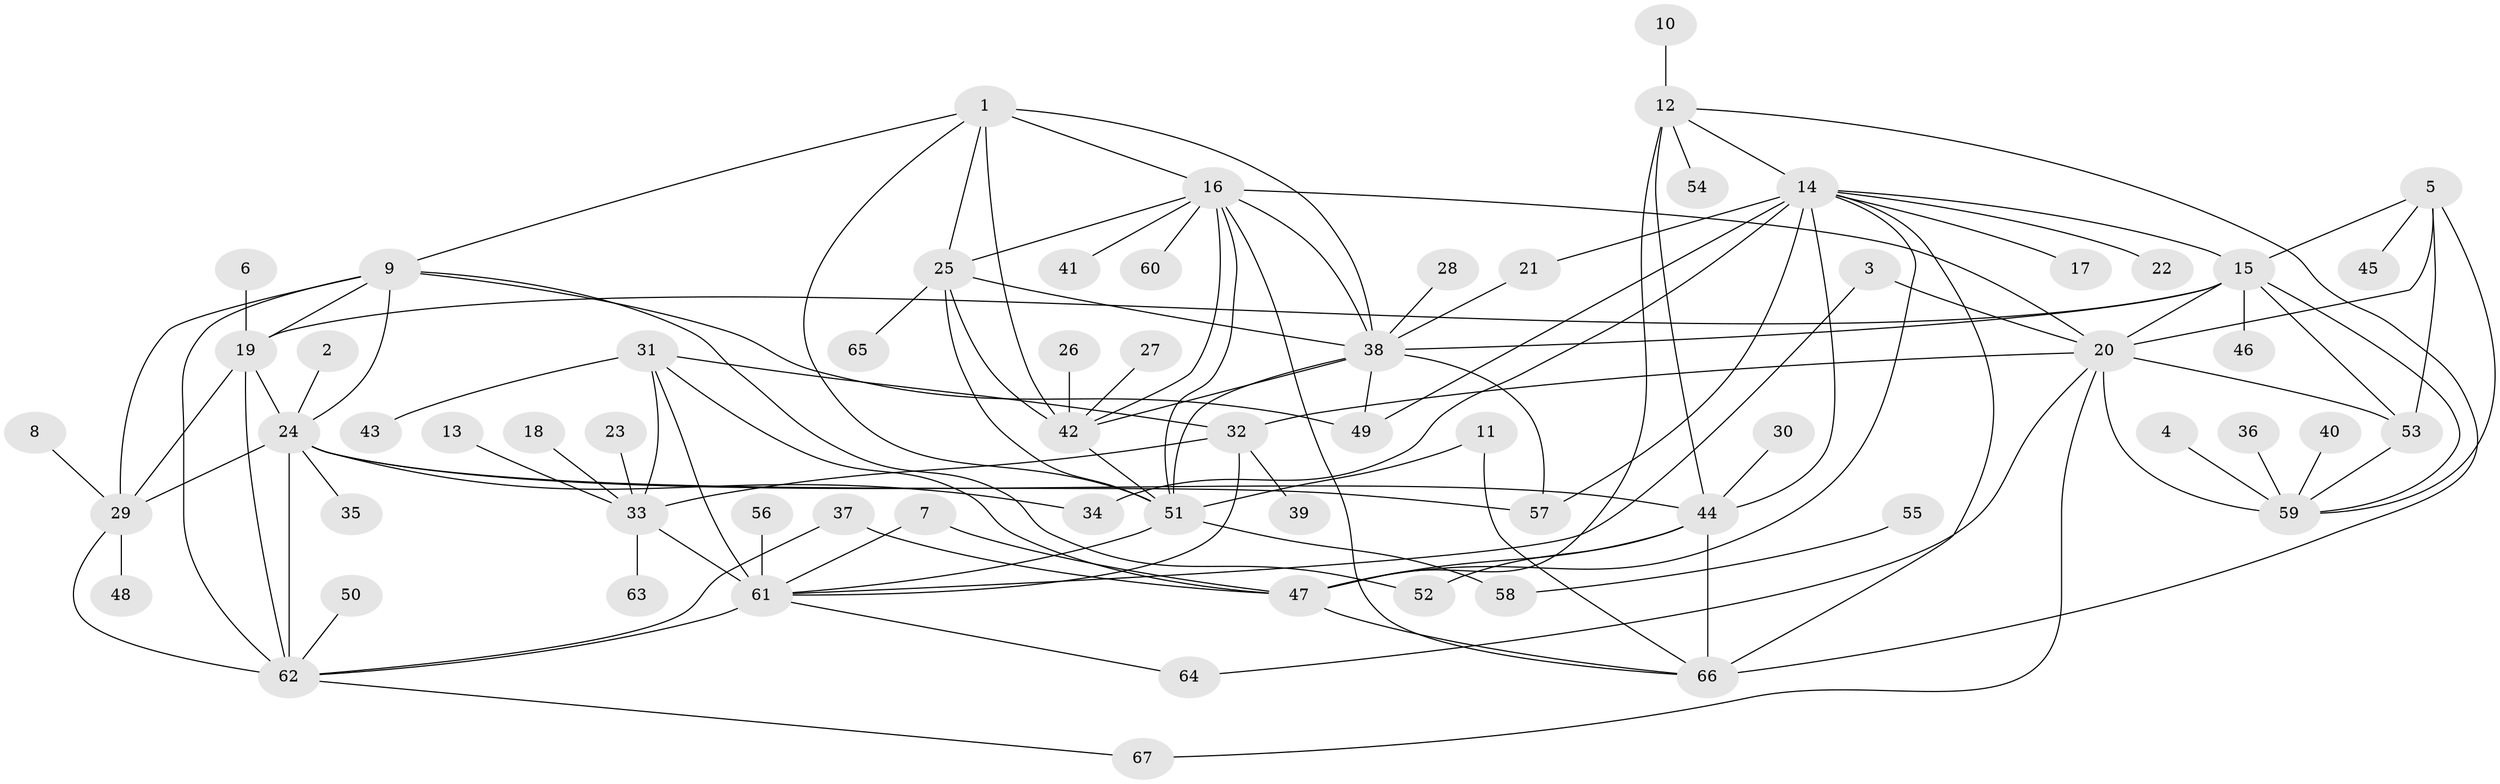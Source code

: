 // original degree distribution, {9: 0.07462686567164178, 10: 0.04477611940298507, 6: 0.022388059701492536, 7: 0.029850746268656716, 8: 0.029850746268656716, 11: 0.007462686567164179, 12: 0.007462686567164179, 14: 0.007462686567164179, 3: 0.05223880597014925, 1: 0.5671641791044776, 2: 0.14925373134328357, 4: 0.007462686567164179}
// Generated by graph-tools (version 1.1) at 2025/45/03/06/25 01:45:10]
// undirected, 67 vertices, 117 edges
graph export_dot {
graph [start="1"]
  node [color=gray90,style=filled];
  1;
  2;
  3;
  4;
  5;
  6;
  7;
  8;
  9;
  10;
  11;
  12;
  13;
  14;
  15;
  16;
  17;
  18;
  19;
  20;
  21;
  22;
  23;
  24;
  25;
  26;
  27;
  28;
  29;
  30;
  31;
  32;
  33;
  34;
  35;
  36;
  37;
  38;
  39;
  40;
  41;
  42;
  43;
  44;
  45;
  46;
  47;
  48;
  49;
  50;
  51;
  52;
  53;
  54;
  55;
  56;
  57;
  58;
  59;
  60;
  61;
  62;
  63;
  64;
  65;
  66;
  67;
  1 -- 9 [weight=1.0];
  1 -- 16 [weight=1.0];
  1 -- 25 [weight=1.0];
  1 -- 38 [weight=1.0];
  1 -- 42 [weight=1.0];
  1 -- 51 [weight=1.0];
  2 -- 24 [weight=1.0];
  3 -- 20 [weight=1.0];
  3 -- 61 [weight=1.0];
  4 -- 59 [weight=1.0];
  5 -- 15 [weight=1.0];
  5 -- 20 [weight=2.0];
  5 -- 45 [weight=1.0];
  5 -- 53 [weight=1.0];
  5 -- 59 [weight=1.0];
  6 -- 19 [weight=1.0];
  7 -- 47 [weight=1.0];
  7 -- 61 [weight=1.0];
  8 -- 29 [weight=1.0];
  9 -- 19 [weight=1.0];
  9 -- 24 [weight=2.0];
  9 -- 29 [weight=1.0];
  9 -- 49 [weight=1.0];
  9 -- 52 [weight=1.0];
  9 -- 62 [weight=1.0];
  10 -- 12 [weight=1.0];
  11 -- 51 [weight=1.0];
  11 -- 66 [weight=1.0];
  12 -- 14 [weight=1.0];
  12 -- 44 [weight=2.0];
  12 -- 47 [weight=1.0];
  12 -- 54 [weight=1.0];
  12 -- 66 [weight=1.0];
  13 -- 33 [weight=1.0];
  14 -- 15 [weight=1.0];
  14 -- 17 [weight=1.0];
  14 -- 21 [weight=1.0];
  14 -- 22 [weight=1.0];
  14 -- 34 [weight=1.0];
  14 -- 44 [weight=2.0];
  14 -- 47 [weight=1.0];
  14 -- 49 [weight=1.0];
  14 -- 57 [weight=1.0];
  14 -- 66 [weight=1.0];
  15 -- 19 [weight=1.0];
  15 -- 20 [weight=2.0];
  15 -- 38 [weight=1.0];
  15 -- 46 [weight=1.0];
  15 -- 53 [weight=1.0];
  15 -- 59 [weight=1.0];
  16 -- 20 [weight=1.0];
  16 -- 25 [weight=1.0];
  16 -- 38 [weight=1.0];
  16 -- 41 [weight=1.0];
  16 -- 42 [weight=1.0];
  16 -- 51 [weight=1.0];
  16 -- 60 [weight=1.0];
  16 -- 66 [weight=1.0];
  18 -- 33 [weight=1.0];
  19 -- 24 [weight=2.0];
  19 -- 29 [weight=1.0];
  19 -- 62 [weight=1.0];
  20 -- 32 [weight=1.0];
  20 -- 53 [weight=2.0];
  20 -- 59 [weight=2.0];
  20 -- 64 [weight=1.0];
  20 -- 67 [weight=1.0];
  21 -- 38 [weight=1.0];
  23 -- 33 [weight=1.0];
  24 -- 29 [weight=2.0];
  24 -- 34 [weight=1.0];
  24 -- 35 [weight=1.0];
  24 -- 44 [weight=1.0];
  24 -- 57 [weight=1.0];
  24 -- 62 [weight=2.0];
  25 -- 38 [weight=1.0];
  25 -- 42 [weight=1.0];
  25 -- 51 [weight=1.0];
  25 -- 65 [weight=1.0];
  26 -- 42 [weight=1.0];
  27 -- 42 [weight=1.0];
  28 -- 38 [weight=1.0];
  29 -- 48 [weight=1.0];
  29 -- 62 [weight=1.0];
  30 -- 44 [weight=1.0];
  31 -- 32 [weight=1.0];
  31 -- 33 [weight=2.0];
  31 -- 43 [weight=1.0];
  31 -- 47 [weight=1.0];
  31 -- 61 [weight=2.0];
  32 -- 33 [weight=2.0];
  32 -- 39 [weight=1.0];
  32 -- 61 [weight=2.0];
  33 -- 61 [weight=4.0];
  33 -- 63 [weight=1.0];
  36 -- 59 [weight=1.0];
  37 -- 47 [weight=1.0];
  37 -- 62 [weight=1.0];
  38 -- 42 [weight=1.0];
  38 -- 49 [weight=1.0];
  38 -- 51 [weight=1.0];
  38 -- 57 [weight=1.0];
  40 -- 59 [weight=1.0];
  42 -- 51 [weight=1.0];
  44 -- 47 [weight=2.0];
  44 -- 52 [weight=1.0];
  44 -- 66 [weight=2.0];
  47 -- 66 [weight=1.0];
  50 -- 62 [weight=1.0];
  51 -- 58 [weight=1.0];
  51 -- 61 [weight=1.0];
  53 -- 59 [weight=1.0];
  55 -- 58 [weight=1.0];
  56 -- 61 [weight=1.0];
  61 -- 62 [weight=1.0];
  61 -- 64 [weight=1.0];
  62 -- 67 [weight=1.0];
}
